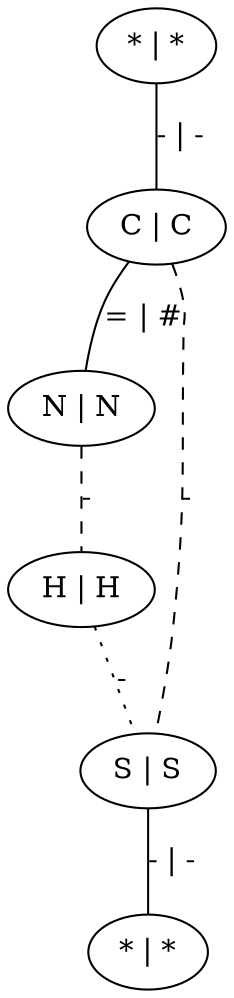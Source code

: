 graph G {
	0 [ label="* | *" ]
	1 [ label="C | C" ]
	2 [ label="N | N" ]
	3 [ label="H | H" ]
	4 [ label="S | S" ]
	5 [ label="* | *" ]
	0 -- 1 [ label="- | -" ]
	1 -- 2 [ label="= | #" ]
	1 -- 4 [ style=dashed label="-" ]
	2 -- 3 [ style=dashed label="-" ]
	3 -- 4 [ style=dotted label="-" ]
	4 -- 5 [ label="- | -" ]
}
